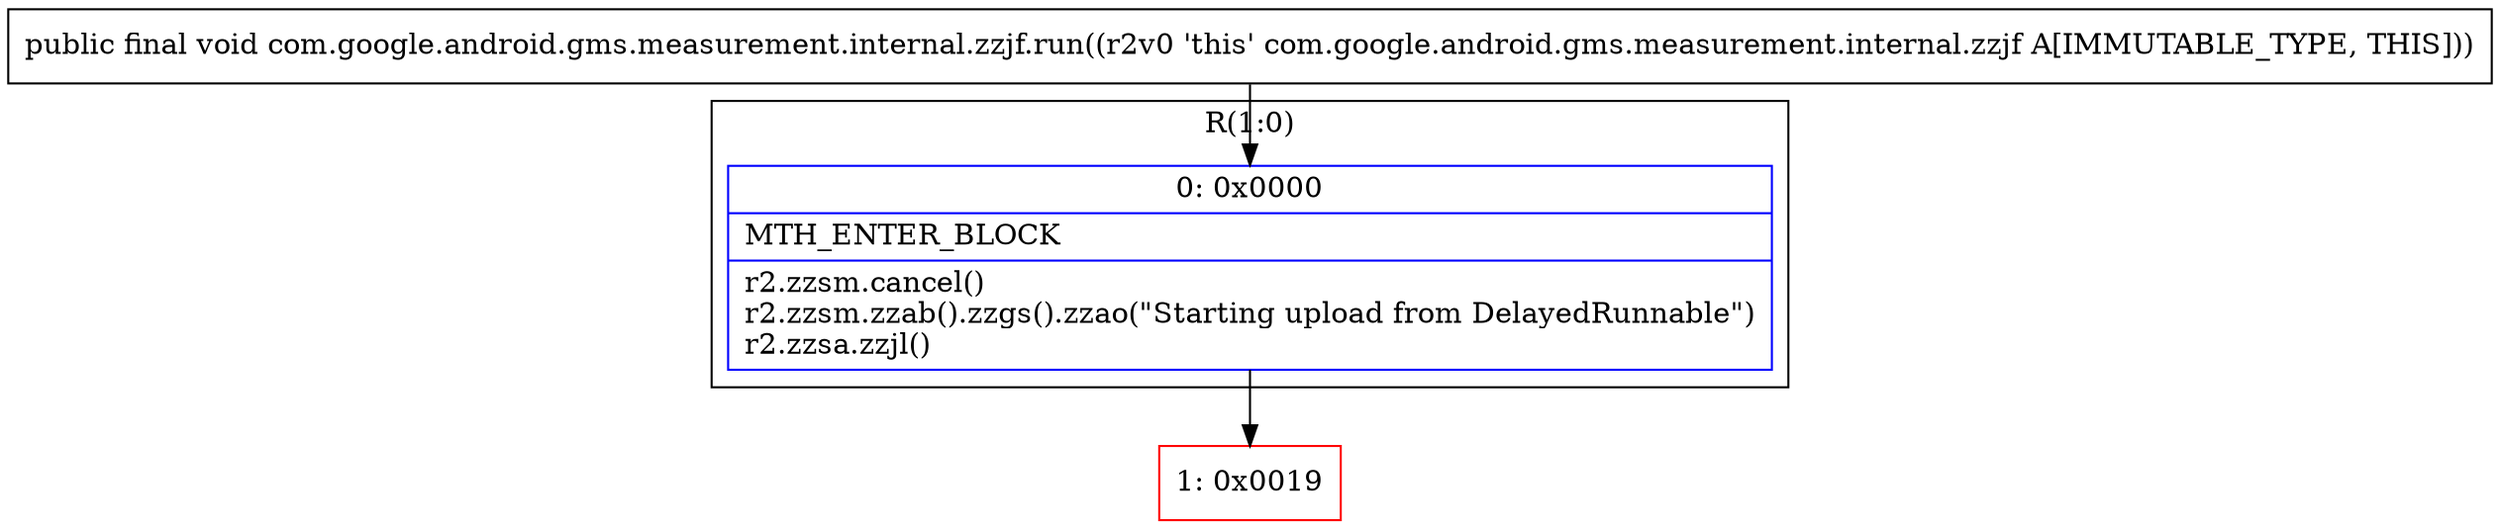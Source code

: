 digraph "CFG forcom.google.android.gms.measurement.internal.zzjf.run()V" {
subgraph cluster_Region_1996897007 {
label = "R(1:0)";
node [shape=record,color=blue];
Node_0 [shape=record,label="{0\:\ 0x0000|MTH_ENTER_BLOCK\l|r2.zzsm.cancel()\lr2.zzsm.zzab().zzgs().zzao(\"Starting upload from DelayedRunnable\")\lr2.zzsa.zzjl()\l}"];
}
Node_1 [shape=record,color=red,label="{1\:\ 0x0019}"];
MethodNode[shape=record,label="{public final void com.google.android.gms.measurement.internal.zzjf.run((r2v0 'this' com.google.android.gms.measurement.internal.zzjf A[IMMUTABLE_TYPE, THIS])) }"];
MethodNode -> Node_0;
Node_0 -> Node_1;
}

